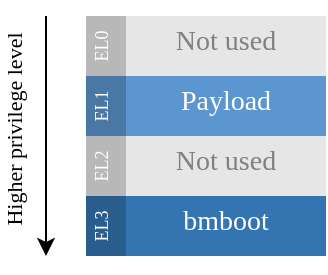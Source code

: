 <mxfile version="14.4.7-cern" type="device"><diagram id="DRqXw8PEFLyPjshGvWG3" name="Page-1"><mxGraphModel dx="362" dy="309" grid="1" gridSize="10" guides="1" tooltips="1" connect="1" arrows="1" fold="1" page="0" pageScale="1" pageWidth="827" pageHeight="583" background="none" math="0" shadow="0"><root><mxCell id="0"/><mxCell id="1" parent="0"/><mxCell id="znX28_v9u6LdNuUOEWNF-31" value="&lt;font style=&quot;font-size: 14px;&quot;&gt;bmboot&lt;br style=&quot;font-size: 14px;&quot;&gt;&lt;/font&gt;" style="rounded=0;whiteSpace=wrap;html=1;fontSize=14;fontFamily=Helvetica Now Display;strokeColor=none;fontColor=#FFFFFF;verticalAlign=middle;spacingTop=-4;fillColor=#3374B1;spacingLeft=25;spacingRight=5;" parent="1" vertex="1"><mxGeometry x="120" y="410" width="120" height="30" as="geometry"/></mxCell><mxCell id="znX28_v9u6LdNuUOEWNF-35" value="&lt;font style=&quot;font-size: 14px;&quot;&gt;Not used&lt;/font&gt;" style="rounded=0;whiteSpace=wrap;html=1;fontSize=14;fontFamily=Helvetica Now Display;strokeColor=none;verticalAlign=middle;spacingTop=-4;fillColor=#E6E6E6;spacingLeft=25;spacingRight=5;fontColor=#808080;" parent="1" vertex="1"><mxGeometry x="120" y="380" width="120" height="30" as="geometry"/></mxCell><mxCell id="znX28_v9u6LdNuUOEWNF-36" value="&lt;span style=&quot;font-size: 14px;&quot;&gt;Payload&lt;/span&gt;" style="rounded=0;whiteSpace=wrap;html=1;fontSize=14;fontFamily=Helvetica Now Display;strokeColor=none;fontColor=#FFFFFF;verticalAlign=middle;spacingTop=-4;fillColor=#5B96D0;spacingLeft=25;spacingRight=5;" parent="1" vertex="1"><mxGeometry x="120" y="350" width="120" height="30" as="geometry"/></mxCell><mxCell id="znX28_v9u6LdNuUOEWNF-37" value="&lt;font style=&quot;font-size: 14px;&quot;&gt;&lt;span style=&quot;font-size: 14px;&quot;&gt;Not used&lt;/span&gt;&lt;/font&gt;" style="rounded=0;whiteSpace=wrap;html=1;fontSize=14;fontFamily=Helvetica Now Display;strokeColor=none;verticalAlign=middle;spacingTop=-4;fillColor=#E6E6E6;spacingLeft=25;spacingRight=5;fontColor=#808080;" parent="1" vertex="1"><mxGeometry x="120" y="320" width="120" height="30" as="geometry"/></mxCell><mxCell id="hIA_3drplK9Kn02iTVGN-1" value="EL3" style="rounded=0;whiteSpace=wrap;html=1;fontSize=9;fontFamily=Helvetica Now Display;strokeColor=none;verticalAlign=middle;spacingTop=-4;horizontal=0;fillColor=#000000;opacity=20;fontColor=#FFFFFF;" parent="1" vertex="1"><mxGeometry x="120" y="410" width="20" height="30" as="geometry"/></mxCell><mxCell id="hIA_3drplK9Kn02iTVGN-2" value="EL2" style="rounded=0;whiteSpace=wrap;html=1;fontSize=9;fontFamily=Helvetica Now Display;strokeColor=none;verticalAlign=middle;spacingTop=-4;horizontal=0;fillColor=#000000;opacity=20;fontColor=#FFFFFF;" parent="1" vertex="1"><mxGeometry x="120" y="380" width="20" height="30" as="geometry"/></mxCell><mxCell id="hIA_3drplK9Kn02iTVGN-3" value="EL1" style="rounded=0;whiteSpace=wrap;html=1;fontSize=9;fontFamily=Helvetica Now Display;strokeColor=none;verticalAlign=middle;spacingTop=-4;horizontal=0;fillColor=#000000;opacity=20;fontColor=#FFFFFF;" parent="1" vertex="1"><mxGeometry x="120" y="350" width="20" height="30" as="geometry"/></mxCell><mxCell id="hIA_3drplK9Kn02iTVGN-4" value="EL0" style="rounded=0;whiteSpace=wrap;html=1;fontSize=9;fontFamily=Helvetica Now Display;strokeColor=none;verticalAlign=middle;spacingTop=-4;horizontal=0;fillColor=#000000;opacity=20;fontColor=#FFFFFF;" parent="1" vertex="1"><mxGeometry x="120" y="320" width="20" height="30" as="geometry"/></mxCell><mxCell id="hIA_3drplK9Kn02iTVGN-8" value="Higher privilege level" style="endArrow=classic;html=1;labelBackgroundColor=none;fontFamily=Helvetica Now Display;fontSize=11;horizontal=0;verticalAlign=bottom;align=center;" parent="1" edge="1"><mxGeometry y="-10" width="50" height="50" relative="1" as="geometry"><mxPoint x="100" y="320" as="sourcePoint"/><mxPoint x="100" y="440" as="targetPoint"/><mxPoint as="offset"/></mxGeometry></mxCell></root></mxGraphModel></diagram></mxfile>